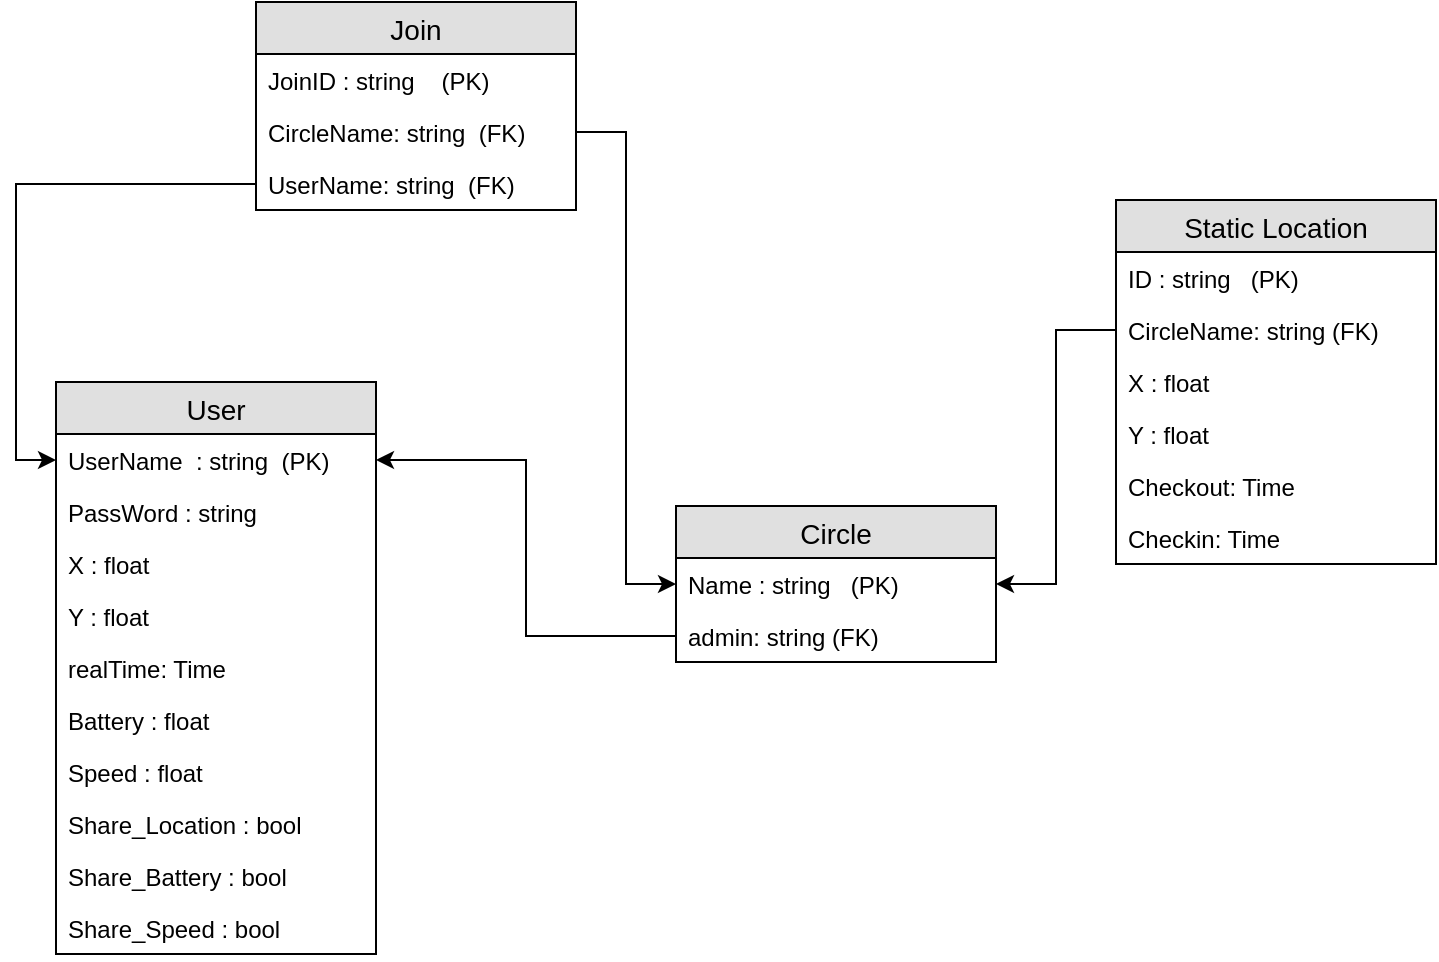 <mxfile version="12.2.4" type="google" pages="1"><diagram id="khpg6jGSbPxba2PD0Xf0" name="Page-1"><mxGraphModel dx="854" dy="1534" grid="1" gridSize="10" guides="1" tooltips="1" connect="1" arrows="1" fold="1" page="1" pageScale="1" pageWidth="850" pageHeight="1100" math="0" shadow="0"><root><mxCell id="0"/><mxCell id="1" parent="0"/><mxCell id="dcxxtdD6OtPzGobzxt9N-1" value="User" style="swimlane;fontStyle=0;childLayout=stackLayout;horizontal=1;startSize=26;fillColor=#e0e0e0;horizontalStack=0;resizeParent=1;resizeParentMax=0;resizeLast=0;collapsible=1;marginBottom=0;swimlaneFillColor=#ffffff;align=center;fontSize=14;" vertex="1" parent="1"><mxGeometry x="360" y="90" width="160" height="286" as="geometry"><mxRectangle x="250" y="90" width="70" height="26" as="alternateBounds"/></mxGeometry></mxCell><mxCell id="dcxxtdD6OtPzGobzxt9N-2" value="UserName  : string  (PK)" style="text;strokeColor=none;fillColor=none;spacingLeft=4;spacingRight=4;overflow=hidden;rotatable=0;points=[[0,0.5],[1,0.5]];portConstraint=eastwest;fontSize=12;" vertex="1" parent="dcxxtdD6OtPzGobzxt9N-1"><mxGeometry y="26" width="160" height="26" as="geometry"/></mxCell><mxCell id="dcxxtdD6OtPzGobzxt9N-3" value="PassWord : string" style="text;strokeColor=none;fillColor=none;spacingLeft=4;spacingRight=4;overflow=hidden;rotatable=0;points=[[0,0.5],[1,0.5]];portConstraint=eastwest;fontSize=12;" vertex="1" parent="dcxxtdD6OtPzGobzxt9N-1"><mxGeometry y="52" width="160" height="26" as="geometry"/></mxCell><mxCell id="dcxxtdD6OtPzGobzxt9N-4" value="X : float" style="text;strokeColor=none;fillColor=none;spacingLeft=4;spacingRight=4;overflow=hidden;rotatable=0;points=[[0,0.5],[1,0.5]];portConstraint=eastwest;fontSize=12;" vertex="1" parent="dcxxtdD6OtPzGobzxt9N-1"><mxGeometry y="78" width="160" height="26" as="geometry"/></mxCell><mxCell id="dcxxtdD6OtPzGobzxt9N-16" value="Y : float" style="text;strokeColor=none;fillColor=none;spacingLeft=4;spacingRight=4;overflow=hidden;rotatable=0;points=[[0,0.5],[1,0.5]];portConstraint=eastwest;fontSize=12;" vertex="1" parent="dcxxtdD6OtPzGobzxt9N-1"><mxGeometry y="104" width="160" height="26" as="geometry"/></mxCell><mxCell id="dcxxtdD6OtPzGobzxt9N-17" value="realTime: Time" style="text;strokeColor=none;fillColor=none;spacingLeft=4;spacingRight=4;overflow=hidden;rotatable=0;points=[[0,0.5],[1,0.5]];portConstraint=eastwest;fontSize=12;" vertex="1" parent="dcxxtdD6OtPzGobzxt9N-1"><mxGeometry y="130" width="160" height="26" as="geometry"/></mxCell><mxCell id="dcxxtdD6OtPzGobzxt9N-7" value="Battery : float" style="text;strokeColor=none;fillColor=none;spacingLeft=4;spacingRight=4;overflow=hidden;rotatable=0;points=[[0,0.5],[1,0.5]];portConstraint=eastwest;fontSize=12;" vertex="1" parent="dcxxtdD6OtPzGobzxt9N-1"><mxGeometry y="156" width="160" height="26" as="geometry"/></mxCell><mxCell id="dcxxtdD6OtPzGobzxt9N-8" value="Speed : float" style="text;strokeColor=none;fillColor=none;spacingLeft=4;spacingRight=4;overflow=hidden;rotatable=0;points=[[0,0.5],[1,0.5]];portConstraint=eastwest;fontSize=12;" vertex="1" parent="dcxxtdD6OtPzGobzxt9N-1"><mxGeometry y="182" width="160" height="26" as="geometry"/></mxCell><mxCell id="dcxxtdD6OtPzGobzxt9N-9" value="Share_Location : bool" style="text;strokeColor=none;fillColor=none;spacingLeft=4;spacingRight=4;overflow=hidden;rotatable=0;points=[[0,0.5],[1,0.5]];portConstraint=eastwest;fontSize=12;" vertex="1" parent="dcxxtdD6OtPzGobzxt9N-1"><mxGeometry y="208" width="160" height="26" as="geometry"/></mxCell><mxCell id="dcxxtdD6OtPzGobzxt9N-10" value="Share_Battery : bool" style="text;strokeColor=none;fillColor=none;spacingLeft=4;spacingRight=4;overflow=hidden;rotatable=0;points=[[0,0.5],[1,0.5]];portConstraint=eastwest;fontSize=12;" vertex="1" parent="dcxxtdD6OtPzGobzxt9N-1"><mxGeometry y="234" width="160" height="26" as="geometry"/></mxCell><mxCell id="dcxxtdD6OtPzGobzxt9N-11" value="Share_Speed : bool" style="text;strokeColor=none;fillColor=none;spacingLeft=4;spacingRight=4;overflow=hidden;rotatable=0;points=[[0,0.5],[1,0.5]];portConstraint=eastwest;fontSize=12;" vertex="1" parent="dcxxtdD6OtPzGobzxt9N-1"><mxGeometry y="260" width="160" height="26" as="geometry"/></mxCell><mxCell id="dcxxtdD6OtPzGobzxt9N-18" value="Circle" style="swimlane;fontStyle=0;childLayout=stackLayout;horizontal=1;startSize=26;fillColor=#e0e0e0;horizontalStack=0;resizeParent=1;resizeParentMax=0;resizeLast=0;collapsible=1;marginBottom=0;swimlaneFillColor=#ffffff;align=center;fontSize=14;" vertex="1" parent="1"><mxGeometry x="670" y="152" width="160" height="78" as="geometry"/></mxCell><mxCell id="dcxxtdD6OtPzGobzxt9N-19" value="Name : string   (PK)" style="text;strokeColor=none;fillColor=none;spacingLeft=4;spacingRight=4;overflow=hidden;rotatable=0;points=[[0,0.5],[1,0.5]];portConstraint=eastwest;fontSize=12;" vertex="1" parent="dcxxtdD6OtPzGobzxt9N-18"><mxGeometry y="26" width="160" height="26" as="geometry"/></mxCell><mxCell id="dcxxtdD6OtPzGobzxt9N-20" value="admin: string (FK)" style="text;strokeColor=none;fillColor=none;spacingLeft=4;spacingRight=4;overflow=hidden;rotatable=0;points=[[0,0.5],[1,0.5]];portConstraint=eastwest;fontSize=12;" vertex="1" parent="dcxxtdD6OtPzGobzxt9N-18"><mxGeometry y="52" width="160" height="26" as="geometry"/></mxCell><mxCell id="dcxxtdD6OtPzGobzxt9N-22" value="Join" style="swimlane;fontStyle=0;childLayout=stackLayout;horizontal=1;startSize=26;fillColor=#e0e0e0;horizontalStack=0;resizeParent=1;resizeParentMax=0;resizeLast=0;collapsible=1;marginBottom=0;swimlaneFillColor=#ffffff;align=center;fontSize=14;" vertex="1" parent="1"><mxGeometry x="460" y="-100" width="160" height="104" as="geometry"/></mxCell><mxCell id="dcxxtdD6OtPzGobzxt9N-23" value="JoinID : string    (PK)" style="text;strokeColor=none;fillColor=none;spacingLeft=4;spacingRight=4;overflow=hidden;rotatable=0;points=[[0,0.5],[1,0.5]];portConstraint=eastwest;fontSize=12;" vertex="1" parent="dcxxtdD6OtPzGobzxt9N-22"><mxGeometry y="26" width="160" height="26" as="geometry"/></mxCell><mxCell id="dcxxtdD6OtPzGobzxt9N-24" value="CircleName: string  (FK)" style="text;strokeColor=none;fillColor=none;spacingLeft=4;spacingRight=4;overflow=hidden;rotatable=0;points=[[0,0.5],[1,0.5]];portConstraint=eastwest;fontSize=12;" vertex="1" parent="dcxxtdD6OtPzGobzxt9N-22"><mxGeometry y="52" width="160" height="26" as="geometry"/></mxCell><mxCell id="dcxxtdD6OtPzGobzxt9N-25" value="UserName: string  (FK)" style="text;strokeColor=none;fillColor=none;spacingLeft=4;spacingRight=4;overflow=hidden;rotatable=0;points=[[0,0.5],[1,0.5]];portConstraint=eastwest;fontSize=12;" vertex="1" parent="dcxxtdD6OtPzGobzxt9N-22"><mxGeometry y="78" width="160" height="26" as="geometry"/></mxCell><mxCell id="dcxxtdD6OtPzGobzxt9N-26" style="edgeStyle=orthogonalEdgeStyle;rounded=0;orthogonalLoop=1;jettySize=auto;html=1;entryX=1;entryY=0.5;entryDx=0;entryDy=0;" edge="1" parent="1" source="dcxxtdD6OtPzGobzxt9N-20" target="dcxxtdD6OtPzGobzxt9N-2"><mxGeometry relative="1" as="geometry"/></mxCell><mxCell id="dcxxtdD6OtPzGobzxt9N-28" style="edgeStyle=orthogonalEdgeStyle;rounded=0;orthogonalLoop=1;jettySize=auto;html=1;entryX=0;entryY=0.5;entryDx=0;entryDy=0;" edge="1" parent="1" source="dcxxtdD6OtPzGobzxt9N-24" target="dcxxtdD6OtPzGobzxt9N-19"><mxGeometry relative="1" as="geometry"/></mxCell><mxCell id="dcxxtdD6OtPzGobzxt9N-29" style="edgeStyle=orthogonalEdgeStyle;rounded=0;orthogonalLoop=1;jettySize=auto;html=1;entryX=0;entryY=0.5;entryDx=0;entryDy=0;" edge="1" parent="1" source="dcxxtdD6OtPzGobzxt9N-25" target="dcxxtdD6OtPzGobzxt9N-2"><mxGeometry relative="1" as="geometry"/></mxCell><mxCell id="dcxxtdD6OtPzGobzxt9N-30" value="Static Location" style="swimlane;fontStyle=0;childLayout=stackLayout;horizontal=1;startSize=26;fillColor=#e0e0e0;horizontalStack=0;resizeParent=1;resizeParentMax=0;resizeLast=0;collapsible=1;marginBottom=0;swimlaneFillColor=#ffffff;align=center;fontSize=14;" vertex="1" parent="1"><mxGeometry x="890" y="-1" width="160" height="182" as="geometry"/></mxCell><mxCell id="dcxxtdD6OtPzGobzxt9N-31" value="ID : string   (PK)" style="text;strokeColor=none;fillColor=none;spacingLeft=4;spacingRight=4;overflow=hidden;rotatable=0;points=[[0,0.5],[1,0.5]];portConstraint=eastwest;fontSize=12;" vertex="1" parent="dcxxtdD6OtPzGobzxt9N-30"><mxGeometry y="26" width="160" height="26" as="geometry"/></mxCell><mxCell id="dcxxtdD6OtPzGobzxt9N-32" value="CircleName: string (FK)" style="text;strokeColor=none;fillColor=none;spacingLeft=4;spacingRight=4;overflow=hidden;rotatable=0;points=[[0,0.5],[1,0.5]];portConstraint=eastwest;fontSize=12;" vertex="1" parent="dcxxtdD6OtPzGobzxt9N-30"><mxGeometry y="52" width="160" height="26" as="geometry"/></mxCell><mxCell id="dcxxtdD6OtPzGobzxt9N-33" value="X : float" style="text;strokeColor=none;fillColor=none;spacingLeft=4;spacingRight=4;overflow=hidden;rotatable=0;points=[[0,0.5],[1,0.5]];portConstraint=eastwest;fontSize=12;" vertex="1" parent="dcxxtdD6OtPzGobzxt9N-30"><mxGeometry y="78" width="160" height="26" as="geometry"/></mxCell><mxCell id="dcxxtdD6OtPzGobzxt9N-34" value="Y : float" style="text;strokeColor=none;fillColor=none;spacingLeft=4;spacingRight=4;overflow=hidden;rotatable=0;points=[[0,0.5],[1,0.5]];portConstraint=eastwest;fontSize=12;" vertex="1" parent="dcxxtdD6OtPzGobzxt9N-30"><mxGeometry y="104" width="160" height="26" as="geometry"/></mxCell><mxCell id="dcxxtdD6OtPzGobzxt9N-36" value="Checkout: Time" style="text;strokeColor=none;fillColor=none;spacingLeft=4;spacingRight=4;overflow=hidden;rotatable=0;points=[[0,0.5],[1,0.5]];portConstraint=eastwest;fontSize=12;" vertex="1" parent="dcxxtdD6OtPzGobzxt9N-30"><mxGeometry y="130" width="160" height="26" as="geometry"/></mxCell><mxCell id="dcxxtdD6OtPzGobzxt9N-37" value="Checkin: Time" style="text;strokeColor=none;fillColor=none;spacingLeft=4;spacingRight=4;overflow=hidden;rotatable=0;points=[[0,0.5],[1,0.5]];portConstraint=eastwest;fontSize=12;" vertex="1" parent="dcxxtdD6OtPzGobzxt9N-30"><mxGeometry y="156" width="160" height="26" as="geometry"/></mxCell><mxCell id="dcxxtdD6OtPzGobzxt9N-38" style="edgeStyle=orthogonalEdgeStyle;rounded=0;orthogonalLoop=1;jettySize=auto;html=1;entryX=1;entryY=0.5;entryDx=0;entryDy=0;" edge="1" parent="1" source="dcxxtdD6OtPzGobzxt9N-32" target="dcxxtdD6OtPzGobzxt9N-19"><mxGeometry relative="1" as="geometry"/></mxCell></root></mxGraphModel></diagram></mxfile>